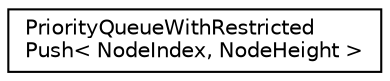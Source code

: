 digraph "Graphical Class Hierarchy"
{
 // LATEX_PDF_SIZE
  edge [fontname="Helvetica",fontsize="10",labelfontname="Helvetica",labelfontsize="10"];
  node [fontname="Helvetica",fontsize="10",shape=record];
  rankdir="LR";
  Node0 [label="PriorityQueueWithRestricted\lPush\< NodeIndex, NodeHeight \>",height=0.2,width=0.4,color="black", fillcolor="white", style="filled",URL="$classoperations__research_1_1_priority_queue_with_restricted_push.html",tooltip=" "];
}
